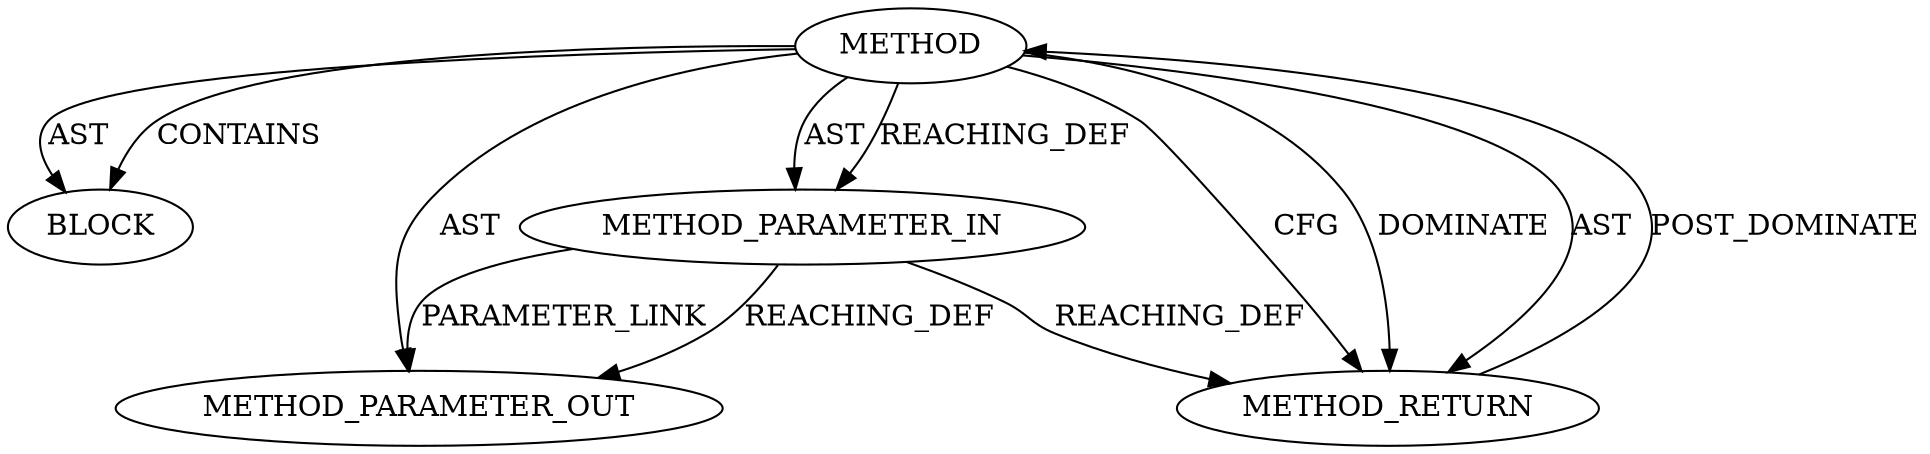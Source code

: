 digraph {
  2650 [label=BLOCK ORDER=1 ARGUMENT_INDEX=1 CODE="<empty>" TYPE_FULL_NAME="ANY"]
  2967 [label=METHOD_PARAMETER_OUT ORDER=1 CODE="p1" IS_VARIADIC=false TYPE_FULL_NAME="ANY" EVALUATION_STRATEGY="BY_VALUE" INDEX=1 NAME="p1"]
  2648 [label=METHOD AST_PARENT_TYPE="NAMESPACE_BLOCK" AST_PARENT_FULL_NAME="<global>" ORDER=0 CODE="<empty>" FULL_NAME="pr_warn" IS_EXTERNAL=true FILENAME="<empty>" SIGNATURE="" NAME="pr_warn"]
  2649 [label=METHOD_PARAMETER_IN ORDER=1 CODE="p1" IS_VARIADIC=false TYPE_FULL_NAME="ANY" EVALUATION_STRATEGY="BY_VALUE" INDEX=1 NAME="p1"]
  2651 [label=METHOD_RETURN ORDER=2 CODE="RET" TYPE_FULL_NAME="ANY" EVALUATION_STRATEGY="BY_VALUE"]
  2649 -> 2967 [label=PARAMETER_LINK ]
  2648 -> 2651 [label=CFG ]
  2648 -> 2649 [label=AST ]
  2648 -> 2650 [label=AST ]
  2649 -> 2967 [label=REACHING_DEF VARIABLE="p1"]
  2649 -> 2651 [label=REACHING_DEF VARIABLE="p1"]
  2648 -> 2651 [label=DOMINATE ]
  2648 -> 2649 [label=REACHING_DEF VARIABLE=""]
  2648 -> 2967 [label=AST ]
  2648 -> 2651 [label=AST ]
  2648 -> 2650 [label=CONTAINS ]
  2651 -> 2648 [label=POST_DOMINATE ]
}
